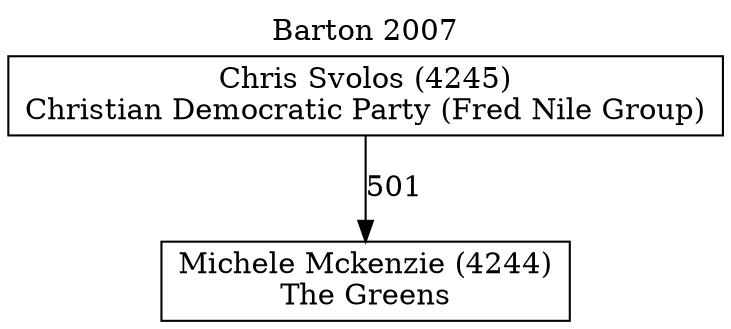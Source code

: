 // House preference flow
digraph "Michele Mckenzie (4244)_Barton_2007" {
	graph [label="Barton 2007" labelloc=t mclimit=10]
	node [shape=box]
	"Chris Svolos (4245)" [label="Chris Svolos (4245)
Christian Democratic Party (Fred Nile Group)"]
	"Michele Mckenzie (4244)" [label="Michele Mckenzie (4244)
The Greens"]
	"Chris Svolos (4245)" -> "Michele Mckenzie (4244)" [label=501]
}
